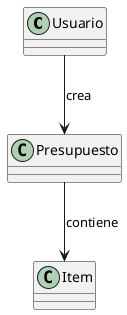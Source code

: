 @startuml
class Usuario
class Presupuesto
class Item

Usuario --> Presupuesto : crea
Presupuesto --> Item : contiene
@enduml